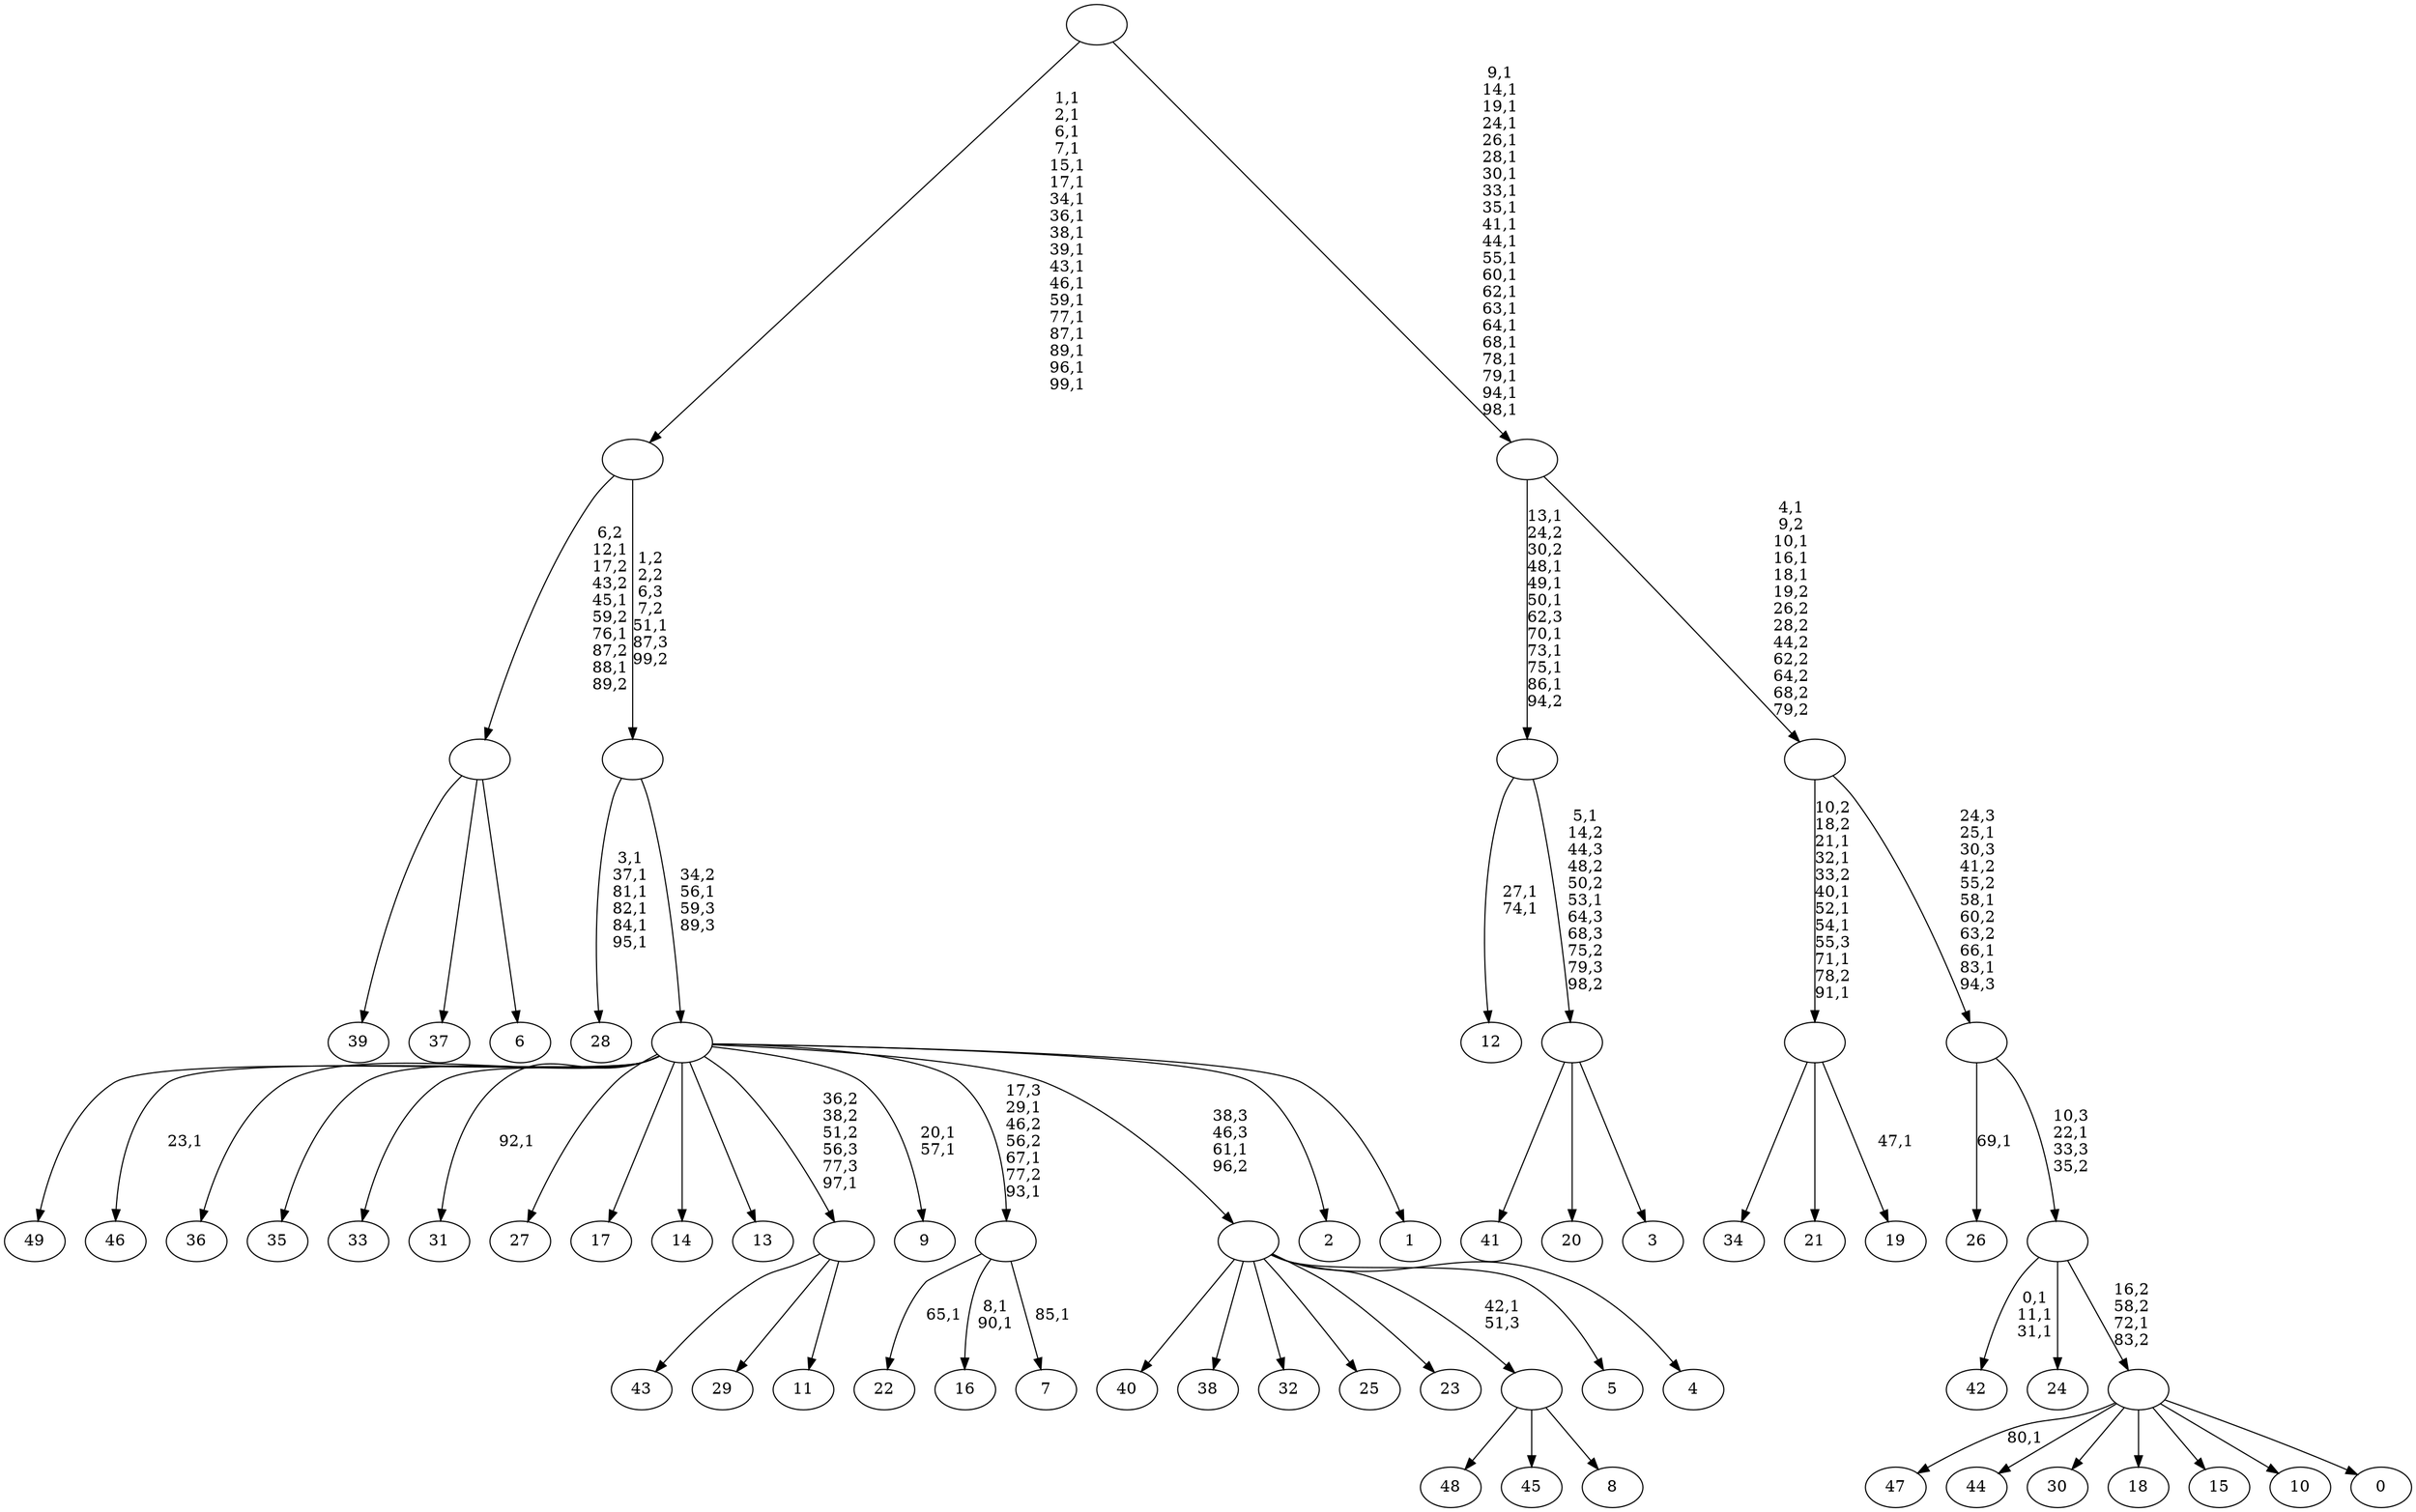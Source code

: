 digraph T {
	150 [label="49"]
	149 [label="48"]
	148 [label="47"]
	146 [label="46"]
	144 [label="45"]
	143 [label="44"]
	142 [label="43"]
	141 [label="42"]
	137 [label="41"]
	136 [label="40"]
	135 [label="39"]
	134 [label="38"]
	133 [label="37"]
	132 [label="36"]
	131 [label="35"]
	130 [label="34"]
	129 [label="33"]
	128 [label="32"]
	127 [label="31"]
	125 [label="30"]
	124 [label="29"]
	123 [label="28"]
	116 [label="27"]
	115 [label="26"]
	113 [label="25"]
	112 [label="24"]
	111 [label="23"]
	110 [label="22"]
	108 [label="21"]
	107 [label="20"]
	106 [label="19"]
	104 [label=""]
	97 [label="18"]
	96 [label="17"]
	95 [label="16"]
	92 [label="15"]
	91 [label="14"]
	90 [label="13"]
	89 [label="12"]
	86 [label="11"]
	85 [label=""]
	84 [label="10"]
	83 [label="9"]
	80 [label="8"]
	79 [label=""]
	78 [label="7"]
	76 [label=""]
	73 [label="6"]
	72 [label=""]
	68 [label="5"]
	67 [label="4"]
	66 [label=""]
	65 [label="3"]
	64 [label=""]
	62 [label=""]
	54 [label="2"]
	53 [label="1"]
	52 [label=""]
	51 [label=""]
	50 [label=""]
	32 [label="0"]
	31 [label=""]
	30 [label=""]
	29 [label=""]
	25 [label=""]
	21 [label=""]
	0 [label=""]
	104 -> 106 [label="47,1"]
	104 -> 130 [label=""]
	104 -> 108 [label=""]
	85 -> 142 [label=""]
	85 -> 124 [label=""]
	85 -> 86 [label=""]
	79 -> 149 [label=""]
	79 -> 144 [label=""]
	79 -> 80 [label=""]
	76 -> 78 [label="85,1"]
	76 -> 95 [label="8,1\n90,1"]
	76 -> 110 [label="65,1"]
	72 -> 135 [label=""]
	72 -> 133 [label=""]
	72 -> 73 [label=""]
	66 -> 136 [label=""]
	66 -> 134 [label=""]
	66 -> 128 [label=""]
	66 -> 113 [label=""]
	66 -> 111 [label=""]
	66 -> 79 [label="42,1\n51,3"]
	66 -> 68 [label=""]
	66 -> 67 [label=""]
	64 -> 137 [label=""]
	64 -> 107 [label=""]
	64 -> 65 [label=""]
	62 -> 64 [label="5,1\n14,2\n44,3\n48,2\n50,2\n53,1\n64,3\n68,3\n75,2\n79,3\n98,2"]
	62 -> 89 [label="27,1\n74,1"]
	52 -> 76 [label="17,3\n29,1\n46,2\n56,2\n67,1\n77,2\n93,1"]
	52 -> 83 [label="20,1\n57,1"]
	52 -> 127 [label="92,1"]
	52 -> 146 [label="23,1"]
	52 -> 150 [label=""]
	52 -> 132 [label=""]
	52 -> 131 [label=""]
	52 -> 129 [label=""]
	52 -> 116 [label=""]
	52 -> 96 [label=""]
	52 -> 91 [label=""]
	52 -> 90 [label=""]
	52 -> 85 [label="36,2\n38,2\n51,2\n56,3\n77,3\n97,1"]
	52 -> 66 [label="38,3\n46,3\n61,1\n96,2"]
	52 -> 54 [label=""]
	52 -> 53 [label=""]
	51 -> 123 [label="3,1\n37,1\n81,1\n82,1\n84,1\n95,1"]
	51 -> 52 [label="34,2\n56,1\n59,3\n89,3"]
	50 -> 72 [label="6,2\n12,1\n17,2\n43,2\n45,1\n59,2\n76,1\n87,2\n88,1\n89,2"]
	50 -> 51 [label="1,2\n2,2\n6,3\n7,2\n51,1\n87,3\n99,2"]
	31 -> 148 [label="80,1"]
	31 -> 143 [label=""]
	31 -> 125 [label=""]
	31 -> 97 [label=""]
	31 -> 92 [label=""]
	31 -> 84 [label=""]
	31 -> 32 [label=""]
	30 -> 141 [label="0,1\n11,1\n31,1"]
	30 -> 112 [label=""]
	30 -> 31 [label="16,2\n58,2\n72,1\n83,2"]
	29 -> 115 [label="69,1"]
	29 -> 30 [label="10,3\n22,1\n33,3\n35,2"]
	25 -> 29 [label="24,3\n25,1\n30,3\n41,2\n55,2\n58,1\n60,2\n63,2\n66,1\n83,1\n94,3"]
	25 -> 104 [label="10,2\n18,2\n21,1\n32,1\n33,2\n40,1\n52,1\n54,1\n55,3\n71,1\n78,2\n91,1"]
	21 -> 25 [label="4,1\n9,2\n10,1\n16,1\n18,1\n19,2\n26,2\n28,2\n44,2\n62,2\n64,2\n68,2\n79,2"]
	21 -> 62 [label="13,1\n24,2\n30,2\n48,1\n49,1\n50,1\n62,3\n70,1\n73,1\n75,1\n86,1\n94,2"]
	0 -> 21 [label="9,1\n14,1\n19,1\n24,1\n26,1\n28,1\n30,1\n33,1\n35,1\n41,1\n44,1\n55,1\n60,1\n62,1\n63,1\n64,1\n68,1\n78,1\n79,1\n94,1\n98,1"]
	0 -> 50 [label="1,1\n2,1\n6,1\n7,1\n15,1\n17,1\n34,1\n36,1\n38,1\n39,1\n43,1\n46,1\n59,1\n77,1\n87,1\n89,1\n96,1\n99,1"]
}
